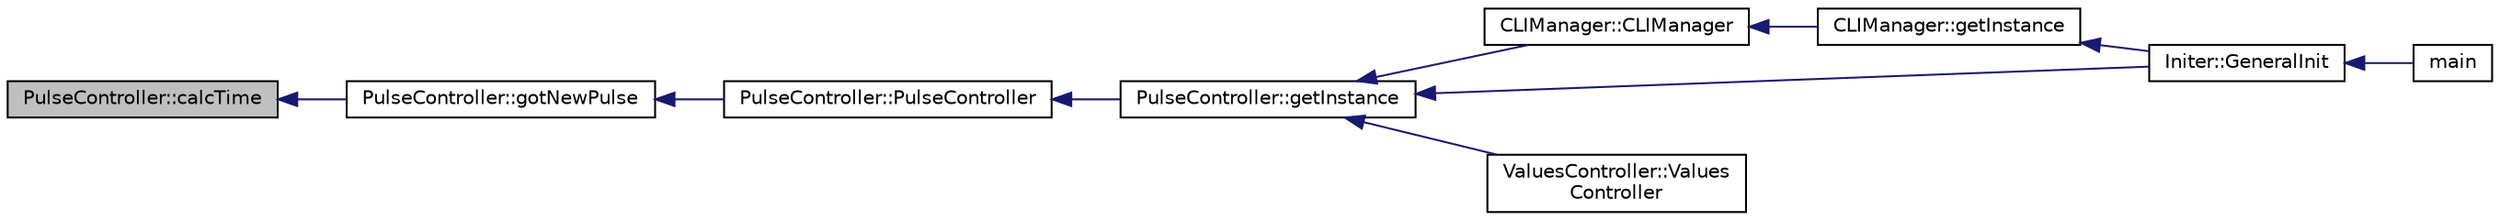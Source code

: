 digraph "PulseController::calcTime"
{
  edge [fontname="Helvetica",fontsize="10",labelfontname="Helvetica",labelfontsize="10"];
  node [fontname="Helvetica",fontsize="10",shape=record];
  rankdir="LR";
  Node13 [label="PulseController::calcTime",height=0.2,width=0.4,color="black", fillcolor="grey75", style="filled", fontcolor="black"];
  Node13 -> Node14 [dir="back",color="midnightblue",fontsize="10",style="solid",fontname="Helvetica"];
  Node14 [label="PulseController::gotNewPulse",height=0.2,width=0.4,color="black", fillcolor="white", style="filled",URL="$class_pulse_controller.html#ada3a07fc7a533e76d0d91e2e8c31e75e"];
  Node14 -> Node15 [dir="back",color="midnightblue",fontsize="10",style="solid",fontname="Helvetica"];
  Node15 [label="PulseController::PulseController",height=0.2,width=0.4,color="black", fillcolor="white", style="filled",URL="$class_pulse_controller.html#aa17fed7626e6483413beff386f0e532a"];
  Node15 -> Node16 [dir="back",color="midnightblue",fontsize="10",style="solid",fontname="Helvetica"];
  Node16 [label="PulseController::getInstance",height=0.2,width=0.4,color="black", fillcolor="white", style="filled",URL="$class_pulse_controller.html#ac7e6d3cb62727c89da948551d4cdce01"];
  Node16 -> Node17 [dir="back",color="midnightblue",fontsize="10",style="solid",fontname="Helvetica"];
  Node17 [label="CLIManager::CLIManager",height=0.2,width=0.4,color="black", fillcolor="white", style="filled",URL="$class_c_l_i_manager.html#aa6a57394f40679877ef36f4e8fbcd2bf"];
  Node17 -> Node18 [dir="back",color="midnightblue",fontsize="10",style="solid",fontname="Helvetica"];
  Node18 [label="CLIManager::getInstance",height=0.2,width=0.4,color="black", fillcolor="white", style="filled",URL="$class_c_l_i_manager.html#a30fd449e0fea9cf14f56bf1ae17934ce"];
  Node18 -> Node19 [dir="back",color="midnightblue",fontsize="10",style="solid",fontname="Helvetica"];
  Node19 [label="Initer::GeneralInit",height=0.2,width=0.4,color="black", fillcolor="white", style="filled",URL="$class_initer.html#a088e4b7a4395c32a5bbe932c3db35054"];
  Node19 -> Node20 [dir="back",color="midnightblue",fontsize="10",style="solid",fontname="Helvetica"];
  Node20 [label="main",height=0.2,width=0.4,color="black", fillcolor="white", style="filled",URL="$main_8cpp.html#a0ddf1224851353fc92bfbff6f499fa97",tooltip="main "];
  Node16 -> Node19 [dir="back",color="midnightblue",fontsize="10",style="solid",fontname="Helvetica"];
  Node16 -> Node21 [dir="back",color="midnightblue",fontsize="10",style="solid",fontname="Helvetica"];
  Node21 [label="ValuesController::Values\lController",height=0.2,width=0.4,color="black", fillcolor="white", style="filled",URL="$class_values_controller.html#a9d8f277bbf71b14581286225e81d4c93"];
}
